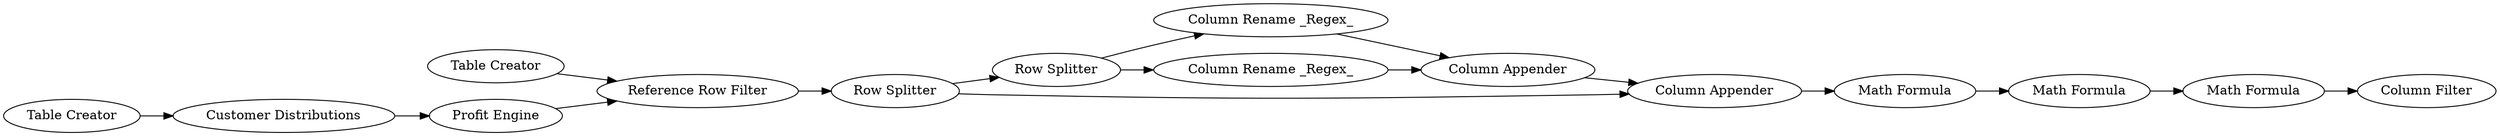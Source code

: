 digraph {
	11 -> 6
	10 -> 13
	9 -> 16
	5 -> 4
	8 -> 9
	16 -> 10
	3 -> 4
	13 -> 14
	11 -> 16
	4 -> 11
	14 -> 15
	1 -> 2
	2 -> 3
	7 -> 9
	6 -> 7
	6 -> 8
	5 [label="Table Creator"]
	16 [label="Column Appender"]
	13 [label="Math Formula"]
	1 [label="Table Creator"]
	7 [label="Column Rename _Regex_"]
	9 [label="Column Appender"]
	11 [label="Row Splitter"]
	4 [label="Reference Row Filter"]
	6 [label="Row Splitter"]
	8 [label="Column Rename _Regex_"]
	15 [label="Column Filter"]
	14 [label="Math Formula"]
	3 [label="Profit Engine"]
	2 [label="Customer Distributions"]
	10 [label="Math Formula"]
	rankdir=LR
}
